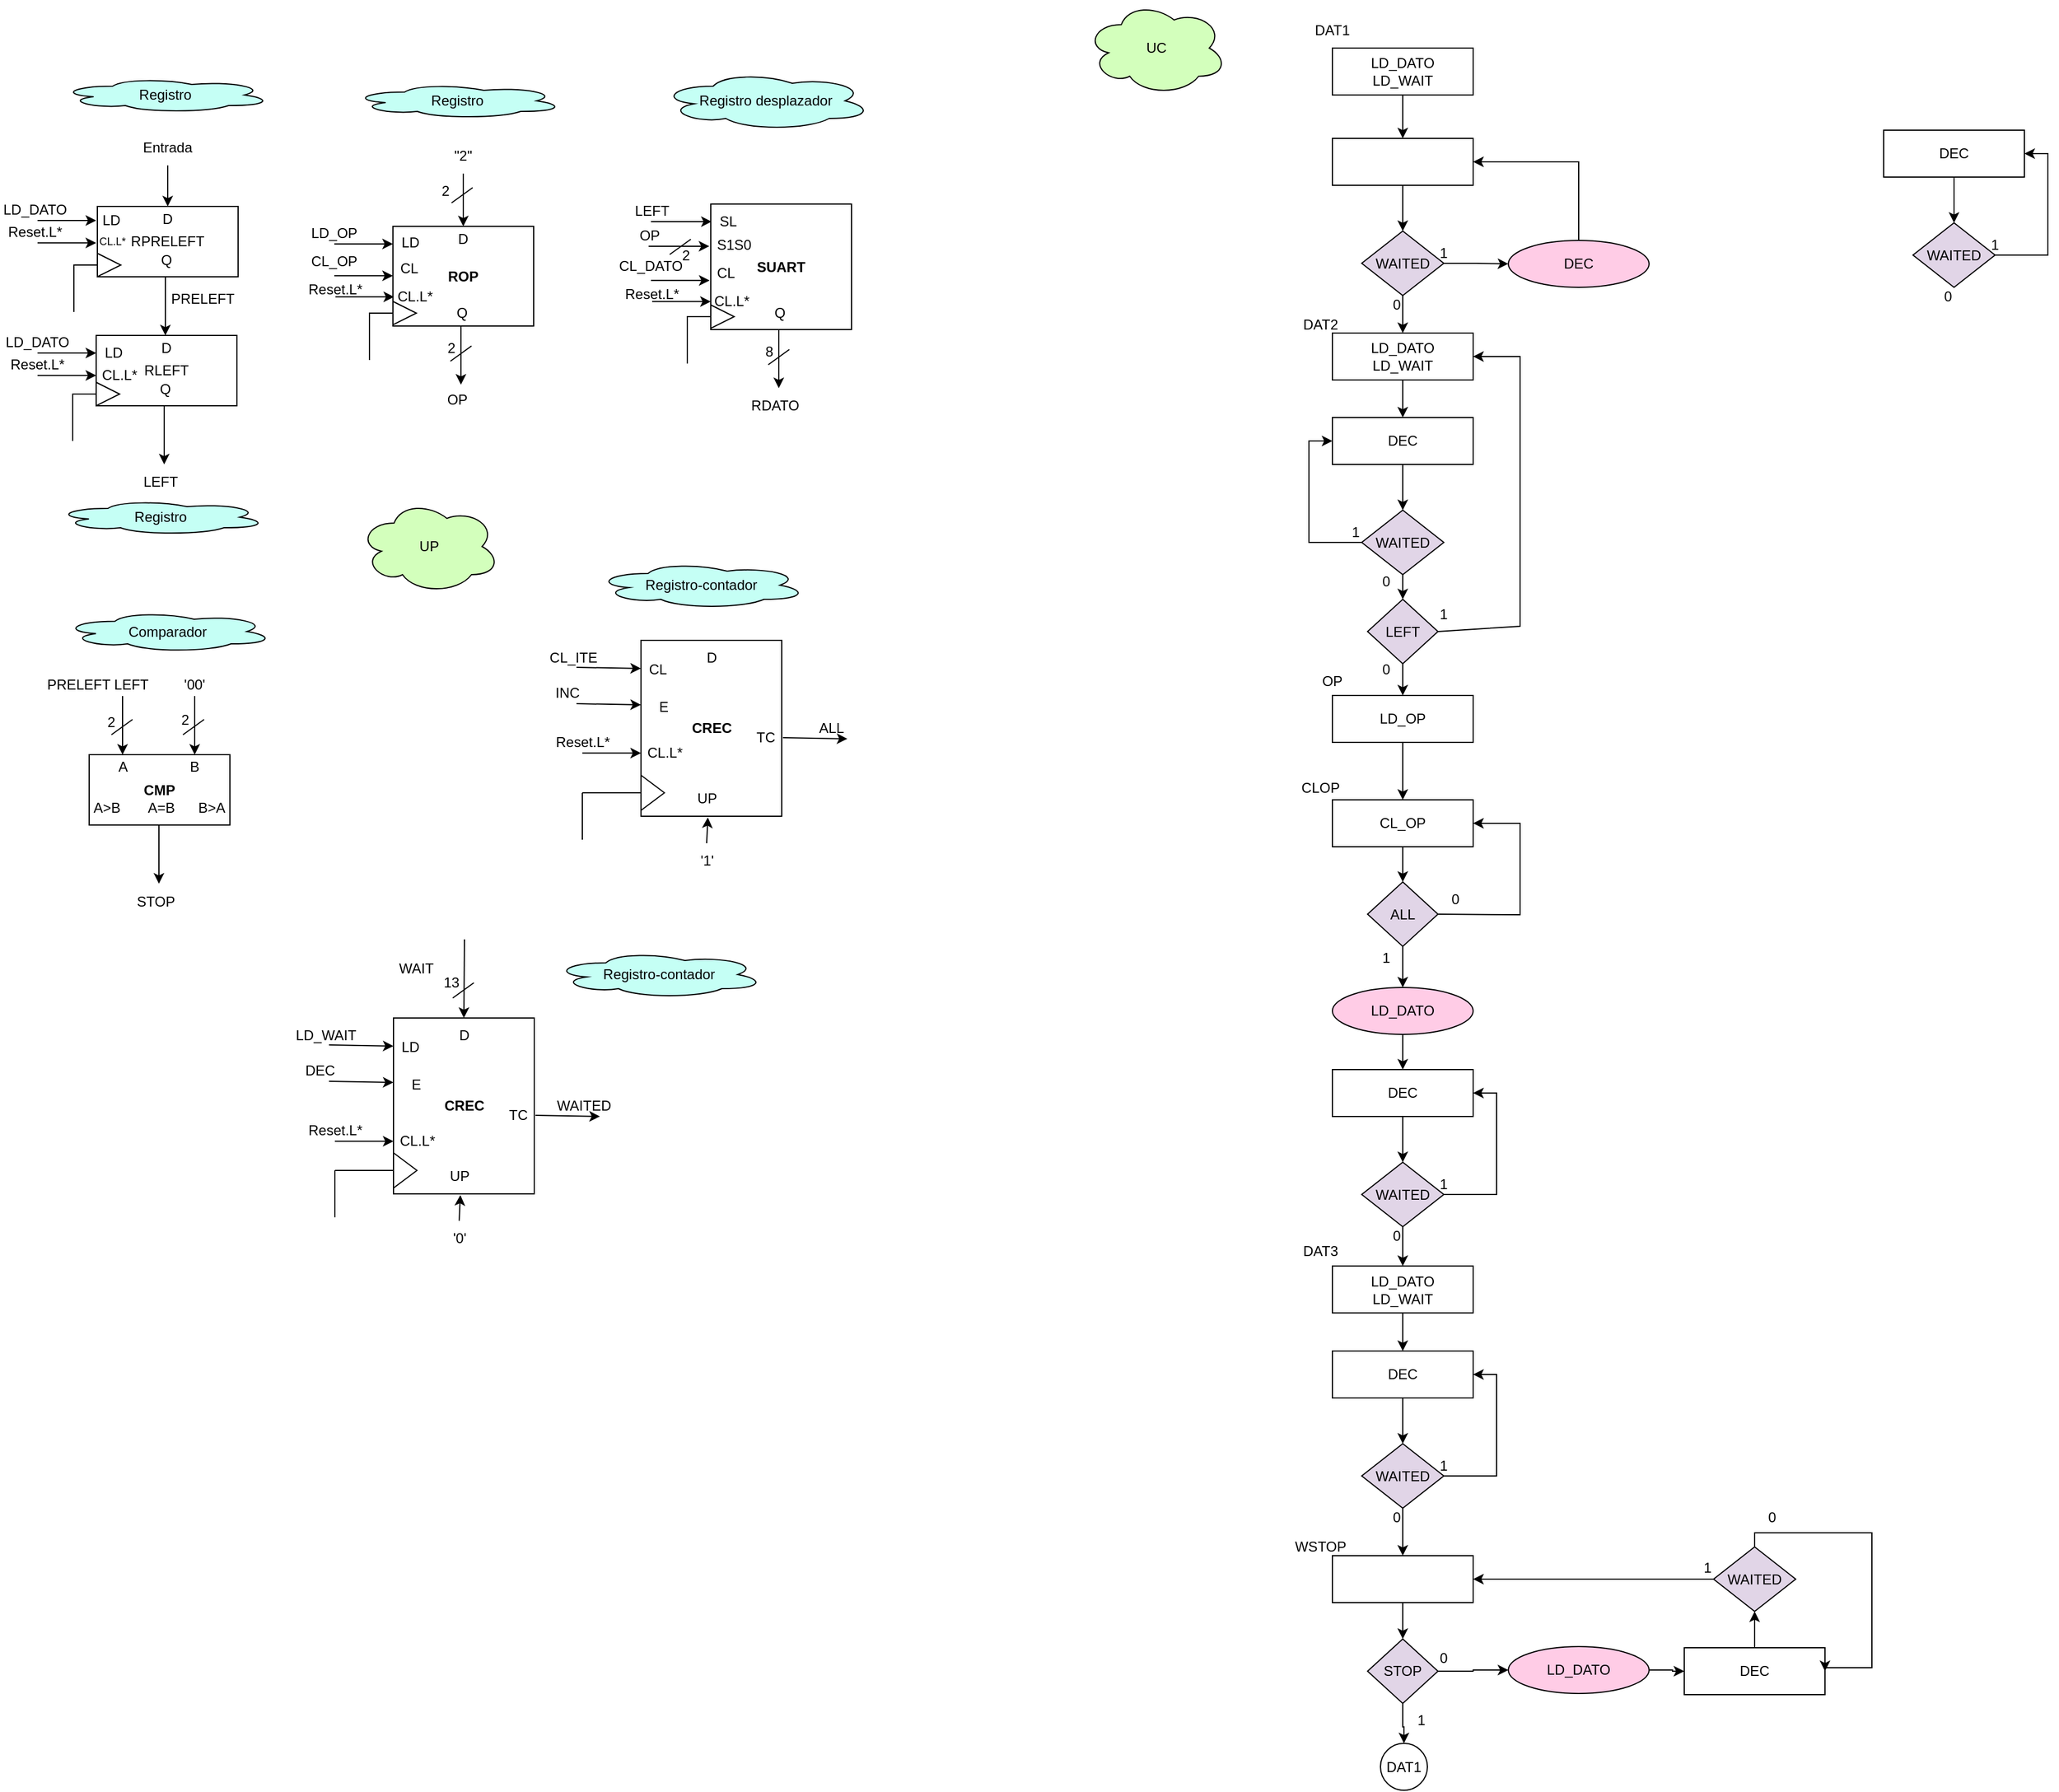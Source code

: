 <mxfile version="20.6.0" type="device"><diagram id="ET6Z7-wbNqIhspNn6tf8" name="Página-1"><mxGraphModel dx="1077" dy="1098" grid="1" gridSize="10" guides="1" tooltips="1" connect="1" arrows="1" fold="1" page="1" pageScale="1" pageWidth="827" pageHeight="1169" math="0" shadow="0"><root><mxCell id="0"/><mxCell id="1" parent="0"/><mxCell id="QkEhWZ-XNB-RXRuDiWZ--1" value="&lt;b&gt;ROP&lt;/b&gt;" style="rounded=0;whiteSpace=wrap;html=1;fontSize=12;" parent="1" vertex="1"><mxGeometry x="399" y="232" width="120" height="85" as="geometry"/></mxCell><mxCell id="QkEhWZ-XNB-RXRuDiWZ--2" value="D" style="text;html=1;strokeColor=none;fillColor=none;align=center;verticalAlign=middle;whiteSpace=wrap;rounded=0;fontSize=12;" parent="1" vertex="1"><mxGeometry x="449" y="238" width="20" height="10" as="geometry"/></mxCell><mxCell id="QkEhWZ-XNB-RXRuDiWZ--3" value="LD" style="text;html=1;strokeColor=none;fillColor=none;align=center;verticalAlign=middle;whiteSpace=wrap;rounded=0;fontSize=12;" parent="1" vertex="1"><mxGeometry x="404" y="236" width="20" height="20" as="geometry"/></mxCell><mxCell id="QkEhWZ-XNB-RXRuDiWZ--4" value="" style="triangle;whiteSpace=wrap;html=1;fontSize=12;" parent="1" vertex="1"><mxGeometry x="399" y="296" width="20" height="20" as="geometry"/></mxCell><mxCell id="QkEhWZ-XNB-RXRuDiWZ--5" value="" style="shape=corner;whiteSpace=wrap;html=1;fontSize=12;dx=0;dy=0;" parent="1" vertex="1"><mxGeometry x="379" y="306" width="20" height="40" as="geometry"/></mxCell><mxCell id="QkEhWZ-XNB-RXRuDiWZ--6" value="Q" style="text;html=1;strokeColor=none;fillColor=none;align=center;verticalAlign=middle;whiteSpace=wrap;rounded=0;fontSize=12;" parent="1" vertex="1"><mxGeometry x="448" y="296" width="20" height="20" as="geometry"/></mxCell><mxCell id="QkEhWZ-XNB-RXRuDiWZ--7" value="" style="endArrow=classic;html=1;rounded=0;fontSize=12;entryX=0.5;entryY=0;entryDx=0;entryDy=0;exitX=0.5;exitY=1;exitDx=0;exitDy=0;" parent="1" source="QkEhWZ-XNB-RXRuDiWZ--10" target="QkEhWZ-XNB-RXRuDiWZ--1" edge="1"><mxGeometry width="50" height="50" relative="1" as="geometry"><mxPoint x="459" y="182" as="sourcePoint"/><mxPoint x="489" y="232" as="targetPoint"/></mxGeometry></mxCell><mxCell id="QkEhWZ-XNB-RXRuDiWZ--8" value="" style="endArrow=classic;html=1;rounded=0;fontSize=12;entryX=0.5;entryY=0;entryDx=0;entryDy=0;" parent="1" edge="1"><mxGeometry width="50" height="50" relative="1" as="geometry"><mxPoint x="457" y="317" as="sourcePoint"/><mxPoint x="457" y="367" as="targetPoint"/></mxGeometry></mxCell><mxCell id="QkEhWZ-XNB-RXRuDiWZ--9" value="" style="endArrow=classic;html=1;rounded=0;fontSize=12;" parent="1" edge="1"><mxGeometry width="50" height="50" relative="1" as="geometry"><mxPoint x="349" y="247" as="sourcePoint"/><mxPoint x="399" y="247" as="targetPoint"/></mxGeometry></mxCell><mxCell id="QkEhWZ-XNB-RXRuDiWZ--10" value="&quot;2&quot;" style="text;html=1;strokeColor=none;fillColor=none;align=center;verticalAlign=middle;whiteSpace=wrap;rounded=0;" parent="1" vertex="1"><mxGeometry x="429" y="157" width="60" height="30" as="geometry"/></mxCell><mxCell id="QkEhWZ-XNB-RXRuDiWZ--11" value="LD_OP" style="text;html=1;strokeColor=none;fillColor=none;align=center;verticalAlign=middle;whiteSpace=wrap;rounded=0;" parent="1" vertex="1"><mxGeometry x="319" y="223" width="60" height="30" as="geometry"/></mxCell><mxCell id="QkEhWZ-XNB-RXRuDiWZ--12" value="OP" style="text;html=1;strokeColor=none;fillColor=none;align=center;verticalAlign=middle;whiteSpace=wrap;rounded=0;" parent="1" vertex="1"><mxGeometry x="424" y="365" width="60" height="30" as="geometry"/></mxCell><mxCell id="QkEhWZ-XNB-RXRuDiWZ--13" value="" style="endArrow=none;html=1;rounded=0;" parent="1" edge="1"><mxGeometry width="50" height="50" relative="1" as="geometry"><mxPoint x="449" y="212" as="sourcePoint"/><mxPoint x="467" y="199" as="targetPoint"/></mxGeometry></mxCell><mxCell id="QkEhWZ-XNB-RXRuDiWZ--14" value="" style="endArrow=none;html=1;rounded=0;" parent="1" edge="1"><mxGeometry width="50" height="50" relative="1" as="geometry"><mxPoint x="448" y="347" as="sourcePoint"/><mxPoint x="466" y="334" as="targetPoint"/></mxGeometry></mxCell><mxCell id="QkEhWZ-XNB-RXRuDiWZ--15" value="2" style="text;html=1;strokeColor=none;fillColor=none;align=center;verticalAlign=middle;whiteSpace=wrap;rounded=0;" parent="1" vertex="1"><mxGeometry x="429" y="192" width="30" height="20" as="geometry"/></mxCell><mxCell id="QkEhWZ-XNB-RXRuDiWZ--16" value="2" style="text;html=1;strokeColor=none;fillColor=none;align=center;verticalAlign=middle;whiteSpace=wrap;rounded=0;" parent="1" vertex="1"><mxGeometry x="434" y="326" width="30" height="20" as="geometry"/></mxCell><mxCell id="QkEhWZ-XNB-RXRuDiWZ--17" value="CL" style="text;html=1;strokeColor=none;fillColor=none;align=center;verticalAlign=middle;whiteSpace=wrap;rounded=0;fontSize=12;" parent="1" vertex="1"><mxGeometry x="403" y="258" width="20" height="20" as="geometry"/></mxCell><mxCell id="QkEhWZ-XNB-RXRuDiWZ--18" value="" style="endArrow=classic;html=1;rounded=0;fontSize=12;entryX=0;entryY=0.25;entryDx=0;entryDy=0;" parent="1" edge="1"><mxGeometry width="50" height="50" relative="1" as="geometry"><mxPoint x="349" y="274.16" as="sourcePoint"/><mxPoint x="399" y="274.16" as="targetPoint"/></mxGeometry></mxCell><mxCell id="QkEhWZ-XNB-RXRuDiWZ--19" value="CL_OP" style="text;html=1;strokeColor=none;fillColor=none;align=center;verticalAlign=middle;whiteSpace=wrap;rounded=0;" parent="1" vertex="1"><mxGeometry x="319" y="247" width="60" height="30" as="geometry"/></mxCell><mxCell id="QkEhWZ-XNB-RXRuDiWZ--20" value="CL.L*" style="text;html=1;strokeColor=none;fillColor=none;align=center;verticalAlign=middle;whiteSpace=wrap;rounded=0;fontSize=12;" parent="1" vertex="1"><mxGeometry x="408" y="282" width="20" height="20" as="geometry"/></mxCell><mxCell id="QkEhWZ-XNB-RXRuDiWZ--21" value="" style="endArrow=classic;html=1;rounded=0;fontSize=12;entryX=0;entryY=0.25;entryDx=0;entryDy=0;" parent="1" edge="1"><mxGeometry width="50" height="50" relative="1" as="geometry"><mxPoint x="350" y="292.16" as="sourcePoint"/><mxPoint x="400" y="292.16" as="targetPoint"/></mxGeometry></mxCell><mxCell id="QkEhWZ-XNB-RXRuDiWZ--22" value="Reset.L*" style="text;html=1;strokeColor=none;fillColor=none;align=center;verticalAlign=middle;whiteSpace=wrap;rounded=0;" parent="1" vertex="1"><mxGeometry x="320" y="271" width="60" height="30" as="geometry"/></mxCell><mxCell id="QkEhWZ-XNB-RXRuDiWZ--24" value="&lt;b&gt;SUART&lt;/b&gt;" style="rounded=0;whiteSpace=wrap;html=1;fontSize=12;" parent="1" vertex="1"><mxGeometry x="670" y="213" width="120" height="107" as="geometry"/></mxCell><mxCell id="QkEhWZ-XNB-RXRuDiWZ--26" value="SL" style="text;html=1;strokeColor=none;fillColor=none;align=center;verticalAlign=middle;whiteSpace=wrap;rounded=0;fontSize=12;" parent="1" vertex="1"><mxGeometry x="675" y="218" width="20" height="20" as="geometry"/></mxCell><mxCell id="QkEhWZ-XNB-RXRuDiWZ--27" value="" style="triangle;whiteSpace=wrap;html=1;fontSize=12;" parent="1" vertex="1"><mxGeometry x="670" y="299" width="20" height="20" as="geometry"/></mxCell><mxCell id="QkEhWZ-XNB-RXRuDiWZ--28" value="" style="shape=corner;whiteSpace=wrap;html=1;fontSize=12;dx=0;dy=0;" parent="1" vertex="1"><mxGeometry x="650" y="309" width="20" height="40" as="geometry"/></mxCell><mxCell id="QkEhWZ-XNB-RXRuDiWZ--29" value="Q" style="text;html=1;strokeColor=none;fillColor=none;align=center;verticalAlign=middle;whiteSpace=wrap;rounded=0;fontSize=12;" parent="1" vertex="1"><mxGeometry x="719" y="296" width="20" height="20" as="geometry"/></mxCell><mxCell id="QkEhWZ-XNB-RXRuDiWZ--31" value="" style="endArrow=classic;html=1;rounded=0;fontSize=12;entryX=0.5;entryY=0;entryDx=0;entryDy=0;" parent="1" edge="1"><mxGeometry width="50" height="50" relative="1" as="geometry"><mxPoint x="728" y="320" as="sourcePoint"/><mxPoint x="728" y="370" as="targetPoint"/></mxGeometry></mxCell><mxCell id="QkEhWZ-XNB-RXRuDiWZ--32" value="" style="endArrow=classic;html=1;rounded=0;fontSize=12;entryX=0.015;entryY=0.14;entryDx=0;entryDy=0;entryPerimeter=0;" parent="1" edge="1"><mxGeometry width="50" height="50" relative="1" as="geometry"><mxPoint x="619" y="228" as="sourcePoint"/><mxPoint x="670.8" y="227.98" as="targetPoint"/></mxGeometry></mxCell><mxCell id="QkEhWZ-XNB-RXRuDiWZ--34" value="LEFT" style="text;html=1;strokeColor=none;fillColor=none;align=center;verticalAlign=middle;whiteSpace=wrap;rounded=0;" parent="1" vertex="1"><mxGeometry x="590" y="204" width="60" height="30" as="geometry"/></mxCell><mxCell id="QkEhWZ-XNB-RXRuDiWZ--35" value="RDATO" style="text;html=1;strokeColor=none;fillColor=none;align=center;verticalAlign=middle;whiteSpace=wrap;rounded=0;" parent="1" vertex="1"><mxGeometry x="695" y="370" width="60" height="30" as="geometry"/></mxCell><mxCell id="QkEhWZ-XNB-RXRuDiWZ--37" value="" style="endArrow=none;html=1;rounded=0;" parent="1" edge="1"><mxGeometry width="50" height="50" relative="1" as="geometry"><mxPoint x="719" y="350" as="sourcePoint"/><mxPoint x="737" y="337" as="targetPoint"/></mxGeometry></mxCell><mxCell id="QkEhWZ-XNB-RXRuDiWZ--39" value="8" style="text;html=1;strokeColor=none;fillColor=none;align=center;verticalAlign=middle;whiteSpace=wrap;rounded=0;" parent="1" vertex="1"><mxGeometry x="705" y="329" width="30" height="20" as="geometry"/></mxCell><mxCell id="QkEhWZ-XNB-RXRuDiWZ--40" value="S1S0" style="text;html=1;strokeColor=none;fillColor=none;align=center;verticalAlign=middle;whiteSpace=wrap;rounded=0;fontSize=12;" parent="1" vertex="1"><mxGeometry x="680" y="238" width="20" height="20" as="geometry"/></mxCell><mxCell id="QkEhWZ-XNB-RXRuDiWZ--41" value="" style="endArrow=classic;html=1;rounded=0;fontSize=12;entryX=0.015;entryY=0.14;entryDx=0;entryDy=0;entryPerimeter=0;" parent="1" edge="1"><mxGeometry width="50" height="50" relative="1" as="geometry"><mxPoint x="617" y="249" as="sourcePoint"/><mxPoint x="668.8" y="248.98" as="targetPoint"/></mxGeometry></mxCell><mxCell id="QkEhWZ-XNB-RXRuDiWZ--42" value="OP" style="text;html=1;strokeColor=none;fillColor=none;align=center;verticalAlign=middle;whiteSpace=wrap;rounded=0;" parent="1" vertex="1"><mxGeometry x="588" y="225" width="60" height="30" as="geometry"/></mxCell><mxCell id="QkEhWZ-XNB-RXRuDiWZ--45" value="" style="endArrow=none;html=1;rounded=0;" parent="1" edge="1"><mxGeometry width="50" height="50" relative="1" as="geometry"><mxPoint x="635" y="256" as="sourcePoint"/><mxPoint x="653" y="243" as="targetPoint"/></mxGeometry></mxCell><mxCell id="QkEhWZ-XNB-RXRuDiWZ--46" value="2" style="text;html=1;strokeColor=none;fillColor=none;align=center;verticalAlign=middle;whiteSpace=wrap;rounded=0;" parent="1" vertex="1"><mxGeometry x="634" y="247" width="30" height="20" as="geometry"/></mxCell><mxCell id="QkEhWZ-XNB-RXRuDiWZ--48" value="CL" style="text;html=1;strokeColor=none;fillColor=none;align=center;verticalAlign=middle;whiteSpace=wrap;rounded=0;fontSize=12;" parent="1" vertex="1"><mxGeometry x="673" y="262" width="20" height="20" as="geometry"/></mxCell><mxCell id="QkEhWZ-XNB-RXRuDiWZ--49" value="" style="endArrow=classic;html=1;rounded=0;fontSize=12;entryX=0;entryY=0.25;entryDx=0;entryDy=0;" parent="1" edge="1"><mxGeometry width="50" height="50" relative="1" as="geometry"><mxPoint x="619" y="278.16" as="sourcePoint"/><mxPoint x="669" y="278.16" as="targetPoint"/></mxGeometry></mxCell><mxCell id="QkEhWZ-XNB-RXRuDiWZ--50" value="CL_DATO" style="text;html=1;strokeColor=none;fillColor=none;align=center;verticalAlign=middle;whiteSpace=wrap;rounded=0;" parent="1" vertex="1"><mxGeometry x="589" y="251" width="60" height="30" as="geometry"/></mxCell><mxCell id="QkEhWZ-XNB-RXRuDiWZ--51" value="CL.L*" style="text;html=1;strokeColor=none;fillColor=none;align=center;verticalAlign=middle;whiteSpace=wrap;rounded=0;fontSize=12;" parent="1" vertex="1"><mxGeometry x="678" y="286" width="20" height="20" as="geometry"/></mxCell><mxCell id="QkEhWZ-XNB-RXRuDiWZ--52" value="" style="endArrow=classic;html=1;rounded=0;fontSize=12;entryX=0;entryY=0.25;entryDx=0;entryDy=0;" parent="1" edge="1"><mxGeometry width="50" height="50" relative="1" as="geometry"><mxPoint x="620" y="296.16" as="sourcePoint"/><mxPoint x="670" y="296.16" as="targetPoint"/></mxGeometry></mxCell><mxCell id="QkEhWZ-XNB-RXRuDiWZ--53" value="Reset.L*" style="text;html=1;strokeColor=none;fillColor=none;align=center;verticalAlign=middle;whiteSpace=wrap;rounded=0;" parent="1" vertex="1"><mxGeometry x="590" y="275" width="60" height="30" as="geometry"/></mxCell><mxCell id="QkEhWZ-XNB-RXRuDiWZ--54" value="RPRELEFT" style="rounded=0;whiteSpace=wrap;html=1;fontSize=12;" parent="1" vertex="1"><mxGeometry x="147" y="215" width="120" height="60" as="geometry"/></mxCell><mxCell id="QkEhWZ-XNB-RXRuDiWZ--55" value="D" style="text;html=1;strokeColor=none;fillColor=none;align=center;verticalAlign=middle;whiteSpace=wrap;rounded=0;fontSize=12;" parent="1" vertex="1"><mxGeometry x="197" y="221" width="20" height="10" as="geometry"/></mxCell><mxCell id="QkEhWZ-XNB-RXRuDiWZ--57" value="" style="triangle;whiteSpace=wrap;html=1;fontSize=12;" parent="1" vertex="1"><mxGeometry x="147" y="255" width="20" height="20" as="geometry"/></mxCell><mxCell id="QkEhWZ-XNB-RXRuDiWZ--58" value="" style="shape=corner;whiteSpace=wrap;html=1;fontSize=12;dx=0;dy=0;" parent="1" vertex="1"><mxGeometry x="127" y="265" width="20" height="40" as="geometry"/></mxCell><mxCell id="QkEhWZ-XNB-RXRuDiWZ--59" value="Q" style="text;html=1;strokeColor=none;fillColor=none;align=center;verticalAlign=middle;whiteSpace=wrap;rounded=0;fontSize=12;" parent="1" vertex="1"><mxGeometry x="196" y="251" width="20" height="20" as="geometry"/></mxCell><mxCell id="QkEhWZ-XNB-RXRuDiWZ--60" value="" style="endArrow=classic;html=1;rounded=0;fontSize=12;entryX=0.5;entryY=0;entryDx=0;entryDy=0;exitX=0.5;exitY=1;exitDx=0;exitDy=0;" parent="1" source="QkEhWZ-XNB-RXRuDiWZ--63" target="QkEhWZ-XNB-RXRuDiWZ--54" edge="1"><mxGeometry width="50" height="50" relative="1" as="geometry"><mxPoint x="207" y="165" as="sourcePoint"/><mxPoint x="237" y="215" as="targetPoint"/></mxGeometry></mxCell><mxCell id="QkEhWZ-XNB-RXRuDiWZ--61" value="" style="endArrow=classic;html=1;rounded=0;fontSize=12;entryX=0.5;entryY=0;entryDx=0;entryDy=0;" parent="1" edge="1"><mxGeometry width="50" height="50" relative="1" as="geometry"><mxPoint x="205" y="275" as="sourcePoint"/><mxPoint x="205" y="325" as="targetPoint"/></mxGeometry></mxCell><mxCell id="QkEhWZ-XNB-RXRuDiWZ--63" value="Entrada" style="text;html=1;strokeColor=none;fillColor=none;align=center;verticalAlign=middle;whiteSpace=wrap;rounded=0;" parent="1" vertex="1"><mxGeometry x="177" y="150" width="60" height="30" as="geometry"/></mxCell><mxCell id="QkEhWZ-XNB-RXRuDiWZ--84" value="RLEFT" style="rounded=0;whiteSpace=wrap;html=1;fontSize=12;" parent="1" vertex="1"><mxGeometry x="146" y="325" width="120" height="60" as="geometry"/></mxCell><mxCell id="QkEhWZ-XNB-RXRuDiWZ--85" value="D" style="text;html=1;strokeColor=none;fillColor=none;align=center;verticalAlign=middle;whiteSpace=wrap;rounded=0;fontSize=12;" parent="1" vertex="1"><mxGeometry x="196" y="331" width="20" height="10" as="geometry"/></mxCell><mxCell id="QkEhWZ-XNB-RXRuDiWZ--86" value="LD" style="text;html=1;strokeColor=none;fillColor=none;align=center;verticalAlign=middle;whiteSpace=wrap;rounded=0;fontSize=12;" parent="1" vertex="1"><mxGeometry x="151" y="330" width="20" height="20" as="geometry"/></mxCell><mxCell id="QkEhWZ-XNB-RXRuDiWZ--87" value="" style="triangle;whiteSpace=wrap;html=1;fontSize=12;" parent="1" vertex="1"><mxGeometry x="146" y="365" width="20" height="20" as="geometry"/></mxCell><mxCell id="QkEhWZ-XNB-RXRuDiWZ--88" value="" style="shape=corner;whiteSpace=wrap;html=1;fontSize=12;dx=0;dy=0;" parent="1" vertex="1"><mxGeometry x="126" y="375" width="20" height="40" as="geometry"/></mxCell><mxCell id="QkEhWZ-XNB-RXRuDiWZ--89" value="Q" style="text;html=1;strokeColor=none;fillColor=none;align=center;verticalAlign=middle;whiteSpace=wrap;rounded=0;fontSize=12;" parent="1" vertex="1"><mxGeometry x="195" y="361" width="20" height="20" as="geometry"/></mxCell><mxCell id="QkEhWZ-XNB-RXRuDiWZ--90" value="" style="endArrow=classic;html=1;rounded=0;fontSize=12;entryX=0.5;entryY=0;entryDx=0;entryDy=0;" parent="1" edge="1"><mxGeometry width="50" height="50" relative="1" as="geometry"><mxPoint x="204" y="385" as="sourcePoint"/><mxPoint x="204" y="435" as="targetPoint"/></mxGeometry></mxCell><mxCell id="QkEhWZ-XNB-RXRuDiWZ--91" value="" style="endArrow=classic;html=1;rounded=0;fontSize=12;entryX=0;entryY=0.25;entryDx=0;entryDy=0;" parent="1" target="QkEhWZ-XNB-RXRuDiWZ--84" edge="1"><mxGeometry width="50" height="50" relative="1" as="geometry"><mxPoint x="96" y="340" as="sourcePoint"/><mxPoint x="236" y="325" as="targetPoint"/></mxGeometry></mxCell><mxCell id="QkEhWZ-XNB-RXRuDiWZ--92" value="LD_DATO" style="text;html=1;strokeColor=none;fillColor=none;align=center;verticalAlign=middle;whiteSpace=wrap;rounded=0;" parent="1" vertex="1"><mxGeometry x="66" y="316" width="60" height="30" as="geometry"/></mxCell><mxCell id="QkEhWZ-XNB-RXRuDiWZ--93" value="LEFT" style="text;html=1;strokeColor=none;fillColor=none;align=center;verticalAlign=middle;whiteSpace=wrap;rounded=0;" parent="1" vertex="1"><mxGeometry x="171" y="435" width="60" height="30" as="geometry"/></mxCell><mxCell id="QkEhWZ-XNB-RXRuDiWZ--94" value="PRELEFT" style="text;html=1;strokeColor=none;fillColor=none;align=center;verticalAlign=middle;whiteSpace=wrap;rounded=0;" parent="1" vertex="1"><mxGeometry x="207" y="279" width="60" height="30" as="geometry"/></mxCell><mxCell id="QkEhWZ-XNB-RXRuDiWZ--95" value="&lt;b&gt;CMP&lt;/b&gt;" style="rounded=0;whiteSpace=wrap;html=1;fontSize=12;" parent="1" vertex="1"><mxGeometry x="140" y="682.5" width="120" height="60" as="geometry"/></mxCell><mxCell id="QkEhWZ-XNB-RXRuDiWZ--96" value="A" style="text;html=1;strokeColor=none;fillColor=none;align=center;verticalAlign=middle;whiteSpace=wrap;rounded=0;fontSize=12;" parent="1" vertex="1"><mxGeometry x="159" y="682.5" width="20" height="20" as="geometry"/></mxCell><mxCell id="QkEhWZ-XNB-RXRuDiWZ--97" value="B" style="text;html=1;strokeColor=none;fillColor=none;align=center;verticalAlign=middle;whiteSpace=wrap;rounded=0;fontSize=12;" parent="1" vertex="1"><mxGeometry x="220" y="682.5" width="20" height="20" as="geometry"/></mxCell><mxCell id="QkEhWZ-XNB-RXRuDiWZ--98" value="" style="endArrow=classic;html=1;rounded=0;fontSize=12;entryX=0.75;entryY=0;entryDx=0;entryDy=0;" parent="1" target="QkEhWZ-XNB-RXRuDiWZ--95" edge="1"><mxGeometry width="50" height="50" relative="1" as="geometry"><mxPoint x="230" y="632.5" as="sourcePoint"/><mxPoint x="270" y="692.5" as="targetPoint"/></mxGeometry></mxCell><mxCell id="QkEhWZ-XNB-RXRuDiWZ--99" value="" style="endArrow=classic;html=1;rounded=0;fontSize=12;entryX=0.75;entryY=0;entryDx=0;entryDy=0;" parent="1" edge="1"><mxGeometry width="50" height="50" relative="1" as="geometry"><mxPoint x="168.5" y="632.5" as="sourcePoint"/><mxPoint x="168.5" y="682.5" as="targetPoint"/></mxGeometry></mxCell><mxCell id="QkEhWZ-XNB-RXRuDiWZ--100" value="A&amp;gt;B&amp;nbsp; &amp;nbsp; &amp;nbsp; &amp;nbsp;A=B&amp;nbsp; &amp;nbsp; &amp;nbsp; B&amp;gt;A" style="text;html=1;strokeColor=none;fillColor=none;align=center;verticalAlign=middle;whiteSpace=wrap;rounded=0;fontSize=12;" parent="1" vertex="1"><mxGeometry x="140" y="712.5" width="120" height="30" as="geometry"/></mxCell><mxCell id="QkEhWZ-XNB-RXRuDiWZ--101" value="" style="endArrow=classic;html=1;rounded=0;fontSize=12;entryX=0.75;entryY=0;entryDx=0;entryDy=0;" parent="1" edge="1"><mxGeometry width="50" height="50" relative="1" as="geometry"><mxPoint x="199.5" y="742.5" as="sourcePoint"/><mxPoint x="199.5" y="792.5" as="targetPoint"/></mxGeometry></mxCell><mxCell id="QkEhWZ-XNB-RXRuDiWZ--102" value="" style="endArrow=none;html=1;rounded=0;" parent="1" edge="1"><mxGeometry width="50" height="50" relative="1" as="geometry"><mxPoint x="159" y="665.5" as="sourcePoint"/><mxPoint x="177" y="652.5" as="targetPoint"/></mxGeometry></mxCell><mxCell id="QkEhWZ-XNB-RXRuDiWZ--103" value="" style="endArrow=none;html=1;rounded=0;" parent="1" edge="1"><mxGeometry width="50" height="50" relative="1" as="geometry"><mxPoint x="220" y="665.5" as="sourcePoint"/><mxPoint x="238" y="652.5" as="targetPoint"/></mxGeometry></mxCell><mxCell id="QkEhWZ-XNB-RXRuDiWZ--104" value="2" style="text;html=1;strokeColor=none;fillColor=none;align=center;verticalAlign=middle;whiteSpace=wrap;rounded=0;" parent="1" vertex="1"><mxGeometry x="144" y="644.5" width="30" height="20" as="geometry"/></mxCell><mxCell id="QkEhWZ-XNB-RXRuDiWZ--105" value="2" style="text;html=1;strokeColor=none;fillColor=none;align=center;verticalAlign=middle;whiteSpace=wrap;rounded=0;" parent="1" vertex="1"><mxGeometry x="207" y="642.5" width="30" height="20" as="geometry"/></mxCell><mxCell id="QkEhWZ-XNB-RXRuDiWZ--106" value="PRELEFT LEFT" style="text;html=1;strokeColor=none;fillColor=none;align=center;verticalAlign=middle;whiteSpace=wrap;rounded=0;" parent="1" vertex="1"><mxGeometry x="98" y="607.5" width="99" height="30" as="geometry"/></mxCell><mxCell id="QkEhWZ-XNB-RXRuDiWZ--107" value="'00'" style="text;html=1;strokeColor=none;fillColor=none;align=center;verticalAlign=middle;whiteSpace=wrap;rounded=0;" parent="1" vertex="1"><mxGeometry x="200" y="607.5" width="60" height="30" as="geometry"/></mxCell><mxCell id="QkEhWZ-XNB-RXRuDiWZ--108" value="STOP" style="text;html=1;strokeColor=none;fillColor=none;align=center;verticalAlign=middle;whiteSpace=wrap;rounded=0;" parent="1" vertex="1"><mxGeometry x="167" y="792.5" width="60" height="30" as="geometry"/></mxCell><mxCell id="QkEhWZ-XNB-RXRuDiWZ--110" value="Reset.L*" style="text;html=1;strokeColor=none;fillColor=none;align=center;verticalAlign=middle;whiteSpace=wrap;rounded=0;" parent="1" vertex="1"><mxGeometry x="66" y="335" width="60" height="30" as="geometry"/></mxCell><mxCell id="QkEhWZ-XNB-RXRuDiWZ--111" value="CL.L*" style="text;html=1;strokeColor=none;fillColor=none;align=center;verticalAlign=middle;whiteSpace=wrap;rounded=0;fontSize=12;" parent="1" vertex="1"><mxGeometry x="156" y="349" width="20" height="20" as="geometry"/></mxCell><mxCell id="QkEhWZ-XNB-RXRuDiWZ--112" value="" style="endArrow=classic;html=1;rounded=0;fontSize=12;entryX=0;entryY=0.25;entryDx=0;entryDy=0;" parent="1" edge="1"><mxGeometry width="50" height="50" relative="1" as="geometry"><mxPoint x="96" y="359.16" as="sourcePoint"/><mxPoint x="146" y="359.16" as="targetPoint"/></mxGeometry></mxCell><mxCell id="QkEhWZ-XNB-RXRuDiWZ--114" value="LD" style="text;html=1;strokeColor=none;fillColor=none;align=center;verticalAlign=middle;whiteSpace=wrap;rounded=0;fontSize=12;" parent="1" vertex="1"><mxGeometry x="149" y="217" width="20" height="20" as="geometry"/></mxCell><mxCell id="QkEhWZ-XNB-RXRuDiWZ--115" value="" style="endArrow=classic;html=1;rounded=0;fontSize=12;entryX=0;entryY=0.25;entryDx=0;entryDy=0;" parent="1" edge="1"><mxGeometry width="50" height="50" relative="1" as="geometry"><mxPoint x="96" y="227" as="sourcePoint"/><mxPoint x="146" y="227" as="targetPoint"/></mxGeometry></mxCell><mxCell id="QkEhWZ-XNB-RXRuDiWZ--116" value="LD_DATO" style="text;html=1;strokeColor=none;fillColor=none;align=center;verticalAlign=middle;whiteSpace=wrap;rounded=0;" parent="1" vertex="1"><mxGeometry x="64" y="203" width="60" height="30" as="geometry"/></mxCell><mxCell id="QkEhWZ-XNB-RXRuDiWZ--117" value="Reset.L*" style="text;html=1;strokeColor=none;fillColor=none;align=center;verticalAlign=middle;whiteSpace=wrap;rounded=0;" parent="1" vertex="1"><mxGeometry x="64" y="222" width="60" height="30" as="geometry"/></mxCell><mxCell id="QkEhWZ-XNB-RXRuDiWZ--118" value="CL.L*" style="text;html=1;strokeColor=none;fillColor=none;align=center;verticalAlign=middle;whiteSpace=wrap;rounded=0;fontSize=9;" parent="1" vertex="1"><mxGeometry x="150" y="235" width="20" height="20" as="geometry"/></mxCell><mxCell id="QkEhWZ-XNB-RXRuDiWZ--119" value="" style="endArrow=classic;html=1;rounded=0;fontSize=12;entryX=0;entryY=0.25;entryDx=0;entryDy=0;" parent="1" edge="1"><mxGeometry width="50" height="50" relative="1" as="geometry"><mxPoint x="96" y="246.16" as="sourcePoint"/><mxPoint x="146" y="246.16" as="targetPoint"/></mxGeometry></mxCell><mxCell id="ZdqeEFGo21xJkdvjT8cN-1" value="Registro desplazador" style="ellipse;shape=cloud;whiteSpace=wrap;html=1;fillColor=#C5FFF5;" parent="1" vertex="1"><mxGeometry x="627" y="100" width="180" height="50" as="geometry"/></mxCell><mxCell id="ZdqeEFGo21xJkdvjT8cN-2" value="Registro" style="ellipse;shape=cloud;whiteSpace=wrap;html=1;fillColor=#C5FFF5;" parent="1" vertex="1"><mxGeometry x="364" y="110" width="180" height="30" as="geometry"/></mxCell><mxCell id="ZdqeEFGo21xJkdvjT8cN-4" value="Registro" style="ellipse;shape=cloud;whiteSpace=wrap;html=1;fillColor=#C5FFF5;" parent="1" vertex="1"><mxGeometry x="115" y="105" width="180" height="30" as="geometry"/></mxCell><mxCell id="ZdqeEFGo21xJkdvjT8cN-9" value="Comparador" style="ellipse;shape=cloud;whiteSpace=wrap;html=1;fillColor=#C5FFF5;" parent="1" vertex="1"><mxGeometry x="117" y="560" width="180" height="35" as="geometry"/></mxCell><mxCell id="ZdqeEFGo21xJkdvjT8cN-11" value="Registro" style="ellipse;shape=cloud;whiteSpace=wrap;html=1;fillColor=#C5FFF5;" parent="1" vertex="1"><mxGeometry x="111" y="465" width="180" height="30" as="geometry"/></mxCell><mxCell id="dCwLFShFh4JkTOPSuppn-18" style="edgeStyle=orthogonalEdgeStyle;rounded=0;orthogonalLoop=1;jettySize=auto;html=1;entryX=0.5;entryY=0;entryDx=0;entryDy=0;" parent="1" source="ZdqeEFGo21xJkdvjT8cN-12" target="dCwLFShFh4JkTOPSuppn-11" edge="1"><mxGeometry relative="1" as="geometry"/></mxCell><mxCell id="ZdqeEFGo21xJkdvjT8cN-12" value="LD_DATO&lt;br&gt;LD_WAIT" style="rounded=0;whiteSpace=wrap;html=1;" parent="1" vertex="1"><mxGeometry x="1200" y="80" width="120" height="40" as="geometry"/></mxCell><mxCell id="ZdqeEFGo21xJkdvjT8cN-13" value="UP" style="ellipse;shape=cloud;whiteSpace=wrap;html=1;fillColor=#D3FFBC;" parent="1" vertex="1"><mxGeometry x="370" y="465" width="120" height="80" as="geometry"/></mxCell><mxCell id="ZdqeEFGo21xJkdvjT8cN-14" value="UC" style="ellipse;shape=cloud;whiteSpace=wrap;html=1;fillColor=#D3FFBC;" parent="1" vertex="1"><mxGeometry x="990" y="40" width="120" height="80" as="geometry"/></mxCell><mxCell id="ZdqeEFGo21xJkdvjT8cN-15" value="LD_DATO&lt;br&gt;LD_WAIT" style="rounded=0;whiteSpace=wrap;html=1;" parent="1" vertex="1"><mxGeometry x="1200" y="323" width="120" height="40" as="geometry"/></mxCell><mxCell id="ZdqeEFGo21xJkdvjT8cN-16" value="LEFT" style="rhombus;whiteSpace=wrap;html=1;fillColor=#E1D5E7;" parent="1" vertex="1"><mxGeometry x="1230" y="550" width="60" height="55" as="geometry"/></mxCell><mxCell id="ZdqeEFGo21xJkdvjT8cN-25" style="edgeStyle=orthogonalEdgeStyle;rounded=0;orthogonalLoop=1;jettySize=auto;html=1;" parent="1" source="ZdqeEFGo21xJkdvjT8cN-17" target="ZdqeEFGo21xJkdvjT8cN-18" edge="1"><mxGeometry relative="1" as="geometry"><mxPoint x="1260" y="715" as="targetPoint"/></mxGeometry></mxCell><mxCell id="ZdqeEFGo21xJkdvjT8cN-17" value="LD_OP" style="rounded=0;whiteSpace=wrap;html=1;" parent="1" vertex="1"><mxGeometry x="1200" y="632" width="120" height="40" as="geometry"/></mxCell><mxCell id="ZdqeEFGo21xJkdvjT8cN-28" value="" style="edgeStyle=orthogonalEdgeStyle;rounded=0;orthogonalLoop=1;jettySize=auto;html=1;" parent="1" source="ZdqeEFGo21xJkdvjT8cN-18" target="ZdqeEFGo21xJkdvjT8cN-19" edge="1"><mxGeometry relative="1" as="geometry"/></mxCell><mxCell id="ZdqeEFGo21xJkdvjT8cN-18" value="CL_OP" style="rounded=0;whiteSpace=wrap;html=1;" parent="1" vertex="1"><mxGeometry x="1200" y="721" width="120" height="40" as="geometry"/></mxCell><mxCell id="ZdqeEFGo21xJkdvjT8cN-32" value="" style="edgeStyle=orthogonalEdgeStyle;rounded=0;orthogonalLoop=1;jettySize=auto;html=1;" parent="1" source="ZdqeEFGo21xJkdvjT8cN-19" target="ZdqeEFGo21xJkdvjT8cN-31" edge="1"><mxGeometry relative="1" as="geometry"/></mxCell><mxCell id="ZdqeEFGo21xJkdvjT8cN-19" value="ALL" style="rhombus;whiteSpace=wrap;html=1;fillColor=#E1D5E7;" parent="1" vertex="1"><mxGeometry x="1230" y="791" width="60" height="55" as="geometry"/></mxCell><mxCell id="ZdqeEFGo21xJkdvjT8cN-21" value="" style="endArrow=classic;html=1;rounded=0;exitX=0.5;exitY=1;exitDx=0;exitDy=0;entryX=0.5;entryY=0;entryDx=0;entryDy=0;" parent="1" source="dCwLFShFh4JkTOPSuppn-13" target="ZdqeEFGo21xJkdvjT8cN-15" edge="1"><mxGeometry width="50" height="50" relative="1" as="geometry"><mxPoint x="1260" y="286" as="sourcePoint"/><mxPoint x="970" y="536" as="targetPoint"/></mxGeometry></mxCell><mxCell id="ZdqeEFGo21xJkdvjT8cN-22" value="" style="endArrow=classic;html=1;rounded=0;exitX=0.5;exitY=1;exitDx=0;exitDy=0;entryX=0.5;entryY=0;entryDx=0;entryDy=0;" parent="1" source="ZdqeEFGo21xJkdvjT8cN-15" target="dCwLFShFh4JkTOPSuppn-20" edge="1"><mxGeometry width="50" height="50" relative="1" as="geometry"><mxPoint x="1270" y="296" as="sourcePoint"/><mxPoint x="1270" y="333" as="targetPoint"/></mxGeometry></mxCell><mxCell id="ZdqeEFGo21xJkdvjT8cN-23" value="" style="endArrow=classic;html=1;rounded=0;exitX=0.5;exitY=1;exitDx=0;exitDy=0;entryX=0.5;entryY=0;entryDx=0;entryDy=0;" parent="1" source="ZdqeEFGo21xJkdvjT8cN-16" target="ZdqeEFGo21xJkdvjT8cN-17" edge="1"><mxGeometry width="50" height="50" relative="1" as="geometry"><mxPoint x="1270" y="518" as="sourcePoint"/><mxPoint x="1270" y="555" as="targetPoint"/></mxGeometry></mxCell><mxCell id="ZdqeEFGo21xJkdvjT8cN-24" value="" style="endArrow=classic;html=1;rounded=0;exitX=1;exitY=0.5;exitDx=0;exitDy=0;entryX=1;entryY=0.5;entryDx=0;entryDy=0;" parent="1" source="ZdqeEFGo21xJkdvjT8cN-16" target="ZdqeEFGo21xJkdvjT8cN-15" edge="1"><mxGeometry width="50" height="50" relative="1" as="geometry"><mxPoint x="1270" y="465" as="sourcePoint"/><mxPoint x="1270" y="497" as="targetPoint"/><Array as="points"><mxPoint x="1360" y="573"/><mxPoint x="1360" y="343"/></Array></mxGeometry></mxCell><mxCell id="ZdqeEFGo21xJkdvjT8cN-26" value="0" style="text;html=1;strokeColor=none;fillColor=none;align=center;verticalAlign=middle;whiteSpace=wrap;rounded=0;" parent="1" vertex="1"><mxGeometry x="1241" y="600" width="10" height="20" as="geometry"/></mxCell><mxCell id="ZdqeEFGo21xJkdvjT8cN-27" value="1" style="text;html=1;strokeColor=none;fillColor=none;align=center;verticalAlign=middle;whiteSpace=wrap;rounded=0;" parent="1" vertex="1"><mxGeometry x="1290" y="553" width="10" height="20" as="geometry"/></mxCell><mxCell id="ZdqeEFGo21xJkdvjT8cN-29" value="0" style="text;html=1;strokeColor=none;fillColor=none;align=center;verticalAlign=middle;whiteSpace=wrap;rounded=0;" parent="1" vertex="1"><mxGeometry x="1300" y="796" width="10" height="20" as="geometry"/></mxCell><mxCell id="ZdqeEFGo21xJkdvjT8cN-30" value="1" style="text;html=1;strokeColor=none;fillColor=none;align=center;verticalAlign=middle;whiteSpace=wrap;rounded=0;" parent="1" vertex="1"><mxGeometry x="1241" y="846" width="10" height="20" as="geometry"/></mxCell><mxCell id="ZdqeEFGo21xJkdvjT8cN-34" value="" style="edgeStyle=orthogonalEdgeStyle;rounded=0;orthogonalLoop=1;jettySize=auto;html=1;entryX=0.5;entryY=0;entryDx=0;entryDy=0;" parent="1" source="ZdqeEFGo21xJkdvjT8cN-31" target="dCwLFShFh4JkTOPSuppn-42" edge="1"><mxGeometry relative="1" as="geometry"/></mxCell><mxCell id="ZdqeEFGo21xJkdvjT8cN-31" value="LD_DATO" style="ellipse;whiteSpace=wrap;html=1;fillColor=#FFCCE6;" parent="1" vertex="1"><mxGeometry x="1200" y="881" width="120" height="40" as="geometry"/></mxCell><mxCell id="ZdqeEFGo21xJkdvjT8cN-36" value="" style="edgeStyle=orthogonalEdgeStyle;rounded=0;orthogonalLoop=1;jettySize=auto;html=1;" parent="1" source="ZdqeEFGo21xJkdvjT8cN-33" target="dCwLFShFh4JkTOPSuppn-52" edge="1"><mxGeometry relative="1" as="geometry"/></mxCell><mxCell id="ZdqeEFGo21xJkdvjT8cN-33" value="LD_DATO&lt;br&gt;LD_WAIT" style="rounded=0;whiteSpace=wrap;html=1;" parent="1" vertex="1"><mxGeometry x="1200" y="1118.5" width="120" height="40" as="geometry"/></mxCell><mxCell id="ZdqeEFGo21xJkdvjT8cN-38" value="" style="edgeStyle=orthogonalEdgeStyle;rounded=0;orthogonalLoop=1;jettySize=auto;html=1;" parent="1" source="ZdqeEFGo21xJkdvjT8cN-35" target="ZdqeEFGo21xJkdvjT8cN-37" edge="1"><mxGeometry relative="1" as="geometry"/></mxCell><mxCell id="ZdqeEFGo21xJkdvjT8cN-35" value="" style="rounded=0;whiteSpace=wrap;html=1;" parent="1" vertex="1"><mxGeometry x="1200" y="1365.5" width="120" height="40" as="geometry"/></mxCell><mxCell id="ZdqeEFGo21xJkdvjT8cN-40" value="" style="edgeStyle=orthogonalEdgeStyle;rounded=0;orthogonalLoop=1;jettySize=auto;html=1;" parent="1" source="ZdqeEFGo21xJkdvjT8cN-37" target="ZdqeEFGo21xJkdvjT8cN-39" edge="1"><mxGeometry relative="1" as="geometry"/></mxCell><mxCell id="dCwLFShFh4JkTOPSuppn-68" style="edgeStyle=orthogonalEdgeStyle;rounded=0;orthogonalLoop=1;jettySize=auto;html=1;entryX=0;entryY=0.5;entryDx=0;entryDy=0;" parent="1" source="ZdqeEFGo21xJkdvjT8cN-37" target="ZdqeEFGo21xJkdvjT8cN-51" edge="1"><mxGeometry relative="1" as="geometry"><Array as="points"><mxPoint x="1320" y="1464"/><mxPoint x="1350" y="1463"/></Array></mxGeometry></mxCell><mxCell id="ZdqeEFGo21xJkdvjT8cN-37" value="STOP" style="rhombus;whiteSpace=wrap;html=1;fillColor=#E1D5E7;" parent="1" vertex="1"><mxGeometry x="1230" y="1436.5" width="60" height="55" as="geometry"/></mxCell><mxCell id="ZdqeEFGo21xJkdvjT8cN-39" value="DAT1" style="ellipse;whiteSpace=wrap;html=1;aspect=fixed;fillColor=#FFFFFF;" parent="1" vertex="1"><mxGeometry x="1241" y="1525.5" width="40" height="40" as="geometry"/></mxCell><mxCell id="ZdqeEFGo21xJkdvjT8cN-42" value="" style="endArrow=classic;html=1;rounded=0;entryX=1;entryY=0.5;entryDx=0;entryDy=0;exitX=1;exitY=0.5;exitDx=0;exitDy=0;" parent="1" source="ZdqeEFGo21xJkdvjT8cN-19" target="ZdqeEFGo21xJkdvjT8cN-18" edge="1"><mxGeometry width="50" height="50" relative="1" as="geometry"><mxPoint x="1230" y="891" as="sourcePoint"/><mxPoint x="1280" y="841" as="targetPoint"/><Array as="points"><mxPoint x="1360" y="819"/><mxPoint x="1360" y="741"/></Array></mxGeometry></mxCell><mxCell id="ZdqeEFGo21xJkdvjT8cN-43" value="1" style="text;html=1;strokeColor=none;fillColor=none;align=center;verticalAlign=middle;whiteSpace=wrap;rounded=0;" parent="1" vertex="1"><mxGeometry x="1271" y="1495.5" width="10" height="20" as="geometry"/></mxCell><mxCell id="ZdqeEFGo21xJkdvjT8cN-44" value="0" style="text;html=1;strokeColor=none;fillColor=none;align=center;verticalAlign=middle;whiteSpace=wrap;rounded=0;" parent="1" vertex="1"><mxGeometry x="1290" y="1443" width="10" height="20" as="geometry"/></mxCell><mxCell id="ZdqeEFGo21xJkdvjT8cN-45" value="DAT1" style="text;html=1;strokeColor=none;fillColor=none;align=center;verticalAlign=middle;whiteSpace=wrap;rounded=0;" parent="1" vertex="1"><mxGeometry x="1170" y="50" width="60" height="30" as="geometry"/></mxCell><mxCell id="ZdqeEFGo21xJkdvjT8cN-46" value="DAT2" style="text;html=1;strokeColor=none;fillColor=none;align=center;verticalAlign=middle;whiteSpace=wrap;rounded=0;" parent="1" vertex="1"><mxGeometry x="1160" y="301" width="60" height="30" as="geometry"/></mxCell><mxCell id="ZdqeEFGo21xJkdvjT8cN-47" value="OP" style="text;html=1;strokeColor=none;fillColor=none;align=center;verticalAlign=middle;whiteSpace=wrap;rounded=0;" parent="1" vertex="1"><mxGeometry x="1170" y="605" width="60" height="30" as="geometry"/></mxCell><mxCell id="ZdqeEFGo21xJkdvjT8cN-48" value="CLOP" style="text;html=1;strokeColor=none;fillColor=none;align=center;verticalAlign=middle;whiteSpace=wrap;rounded=0;" parent="1" vertex="1"><mxGeometry x="1160" y="696" width="60" height="30" as="geometry"/></mxCell><mxCell id="ZdqeEFGo21xJkdvjT8cN-49" value="DAT3" style="text;html=1;strokeColor=none;fillColor=none;align=center;verticalAlign=middle;whiteSpace=wrap;rounded=0;" parent="1" vertex="1"><mxGeometry x="1160" y="1091" width="60" height="30" as="geometry"/></mxCell><mxCell id="ZdqeEFGo21xJkdvjT8cN-50" value="WSTOP" style="text;html=1;strokeColor=none;fillColor=none;align=center;verticalAlign=middle;whiteSpace=wrap;rounded=0;" parent="1" vertex="1"><mxGeometry x="1160" y="1343" width="60" height="30" as="geometry"/></mxCell><mxCell id="dCwLFShFh4JkTOPSuppn-67" style="edgeStyle=orthogonalEdgeStyle;rounded=0;orthogonalLoop=1;jettySize=auto;html=1;entryX=0;entryY=0.5;entryDx=0;entryDy=0;" parent="1" source="ZdqeEFGo21xJkdvjT8cN-51" target="dCwLFShFh4JkTOPSuppn-62" edge="1"><mxGeometry relative="1" as="geometry"/></mxCell><mxCell id="ZdqeEFGo21xJkdvjT8cN-51" value="LD_DATO" style="ellipse;whiteSpace=wrap;html=1;fillColor=#FFCCE6;" parent="1" vertex="1"><mxGeometry x="1350" y="1443" width="120" height="40" as="geometry"/></mxCell><mxCell id="_bwy2okZrDFS8kESQkoh-19" value="&lt;div align=&quot;center&quot;&gt;&lt;b&gt;CREC&lt;/b&gt;&lt;/div&gt;" style="rounded=0;whiteSpace=wrap;html=1;fontSize=12;align=center;" parent="1" vertex="1"><mxGeometry x="610.5" y="585" width="120" height="150" as="geometry"/></mxCell><mxCell id="_bwy2okZrDFS8kESQkoh-20" value="" style="triangle;whiteSpace=wrap;html=1;fontSize=12;" parent="1" vertex="1"><mxGeometry x="610.5" y="700" width="20" height="30" as="geometry"/></mxCell><mxCell id="_bwy2okZrDFS8kESQkoh-21" value="" style="endArrow=none;html=1;rounded=0;fontSize=12;entryX=0;entryY=0.5;entryDx=0;entryDy=0;" parent="1" edge="1"><mxGeometry width="50" height="50" relative="1" as="geometry"><mxPoint x="560.5" y="715" as="sourcePoint"/><mxPoint x="610.5" y="715" as="targetPoint"/></mxGeometry></mxCell><mxCell id="_bwy2okZrDFS8kESQkoh-22" value="" style="endArrow=none;html=1;rounded=0;fontSize=12;" parent="1" edge="1"><mxGeometry width="50" height="50" relative="1" as="geometry"><mxPoint x="560.5" y="755" as="sourcePoint"/><mxPoint x="560.5" y="715" as="targetPoint"/></mxGeometry></mxCell><mxCell id="_bwy2okZrDFS8kESQkoh-23" value="" style="endArrow=classic;html=1;rounded=0;fontSize=12;" parent="1" edge="1"><mxGeometry width="50" height="50" relative="1" as="geometry"><mxPoint x="555.5" y="608" as="sourcePoint"/><mxPoint x="610.5" y="609" as="targetPoint"/></mxGeometry></mxCell><mxCell id="_bwy2okZrDFS8kESQkoh-24" value="" style="endArrow=classic;html=1;rounded=0;fontSize=12;" parent="1" edge="1"><mxGeometry width="50" height="50" relative="1" as="geometry"><mxPoint x="555.5" y="639" as="sourcePoint"/><mxPoint x="610.5" y="640" as="targetPoint"/></mxGeometry></mxCell><mxCell id="_bwy2okZrDFS8kESQkoh-25" value="" style="endArrow=classic;html=1;rounded=0;fontSize=12;" parent="1" edge="1"><mxGeometry width="50" height="50" relative="1" as="geometry"><mxPoint x="731.5" y="668" as="sourcePoint"/><mxPoint x="786.5" y="669" as="targetPoint"/></mxGeometry></mxCell><mxCell id="_bwy2okZrDFS8kESQkoh-26" value="CL_ITE" style="text;html=1;strokeColor=none;fillColor=none;align=center;verticalAlign=middle;whiteSpace=wrap;rounded=0;" parent="1" vertex="1"><mxGeometry x="522.5" y="585" width="60" height="30" as="geometry"/></mxCell><mxCell id="_bwy2okZrDFS8kESQkoh-27" value="INC" style="text;html=1;strokeColor=none;fillColor=none;align=center;verticalAlign=middle;whiteSpace=wrap;rounded=0;" parent="1" vertex="1"><mxGeometry x="517.5" y="615" width="60" height="30" as="geometry"/></mxCell><mxCell id="_bwy2okZrDFS8kESQkoh-28" value="ALL" style="text;html=1;strokeColor=none;fillColor=none;align=center;verticalAlign=middle;whiteSpace=wrap;rounded=0;" parent="1" vertex="1"><mxGeometry x="742.5" y="645" width="60" height="30" as="geometry"/></mxCell><mxCell id="_bwy2okZrDFS8kESQkoh-29" value="D" style="text;html=1;strokeColor=none;fillColor=none;align=center;verticalAlign=middle;whiteSpace=wrap;rounded=0;" parent="1" vertex="1"><mxGeometry x="640.5" y="585" width="60" height="30" as="geometry"/></mxCell><mxCell id="_bwy2okZrDFS8kESQkoh-30" value="CL" style="text;html=1;strokeColor=none;fillColor=none;align=center;verticalAlign=middle;whiteSpace=wrap;rounded=0;" parent="1" vertex="1"><mxGeometry x="594.5" y="595" width="60" height="30" as="geometry"/></mxCell><mxCell id="_bwy2okZrDFS8kESQkoh-31" value="E" style="text;html=1;strokeColor=none;fillColor=none;align=center;verticalAlign=middle;whiteSpace=wrap;rounded=0;" parent="1" vertex="1"><mxGeometry x="599.5" y="627" width="60" height="30" as="geometry"/></mxCell><mxCell id="_bwy2okZrDFS8kESQkoh-32" value="TC" style="text;html=1;strokeColor=none;fillColor=none;align=center;verticalAlign=middle;whiteSpace=wrap;rounded=0;" parent="1" vertex="1"><mxGeometry x="686.5" y="653" width="60" height="30" as="geometry"/></mxCell><mxCell id="_bwy2okZrDFS8kESQkoh-33" value="" style="endArrow=classic;html=1;rounded=0;exitX=0.5;exitY=0;exitDx=0;exitDy=0;" parent="1" source="_bwy2okZrDFS8kESQkoh-34" edge="1"><mxGeometry width="50" height="50" relative="1" as="geometry"><mxPoint x="667.5" y="776" as="sourcePoint"/><mxPoint x="667.5" y="736.0" as="targetPoint"/></mxGeometry></mxCell><mxCell id="_bwy2okZrDFS8kESQkoh-34" value="'1'" style="text;html=1;strokeColor=none;fillColor=none;align=center;verticalAlign=middle;whiteSpace=wrap;rounded=0;" parent="1" vertex="1"><mxGeometry x="651.5" y="758" width="30" height="30" as="geometry"/></mxCell><mxCell id="_bwy2okZrDFS8kESQkoh-35" value="UP" style="text;html=1;strokeColor=none;fillColor=none;align=center;verticalAlign=middle;whiteSpace=wrap;rounded=0;" parent="1" vertex="1"><mxGeometry x="636.5" y="705" width="60" height="30" as="geometry"/></mxCell><mxCell id="_bwy2okZrDFS8kESQkoh-36" value="Registro-contador" style="ellipse;shape=cloud;whiteSpace=wrap;html=1;fillColor=#C5FFF5;" parent="1" vertex="1"><mxGeometry x="571.5" y="518" width="180" height="40" as="geometry"/></mxCell><mxCell id="_bwy2okZrDFS8kESQkoh-37" value="&lt;div align=&quot;center&quot;&gt;&lt;b&gt;CREC&lt;/b&gt;&lt;/div&gt;" style="rounded=0;whiteSpace=wrap;html=1;fontSize=12;align=center;" parent="1" vertex="1"><mxGeometry x="399.5" y="907" width="120" height="150" as="geometry"/></mxCell><mxCell id="_bwy2okZrDFS8kESQkoh-38" value="" style="triangle;whiteSpace=wrap;html=1;fontSize=12;" parent="1" vertex="1"><mxGeometry x="399.5" y="1022" width="20" height="30" as="geometry"/></mxCell><mxCell id="_bwy2okZrDFS8kESQkoh-39" value="" style="endArrow=none;html=1;rounded=0;fontSize=12;entryX=0;entryY=0.5;entryDx=0;entryDy=0;" parent="1" edge="1"><mxGeometry width="50" height="50" relative="1" as="geometry"><mxPoint x="349.5" y="1037" as="sourcePoint"/><mxPoint x="399.5" y="1037" as="targetPoint"/></mxGeometry></mxCell><mxCell id="_bwy2okZrDFS8kESQkoh-40" value="" style="endArrow=none;html=1;rounded=0;fontSize=12;" parent="1" edge="1"><mxGeometry width="50" height="50" relative="1" as="geometry"><mxPoint x="349.5" y="1077" as="sourcePoint"/><mxPoint x="349.5" y="1037" as="targetPoint"/></mxGeometry></mxCell><mxCell id="_bwy2okZrDFS8kESQkoh-41" value="" style="endArrow=classic;html=1;rounded=0;fontSize=12;" parent="1" edge="1"><mxGeometry width="50" height="50" relative="1" as="geometry"><mxPoint x="344.5" y="930" as="sourcePoint"/><mxPoint x="399.5" y="931" as="targetPoint"/></mxGeometry></mxCell><mxCell id="_bwy2okZrDFS8kESQkoh-42" value="" style="endArrow=classic;html=1;rounded=0;fontSize=12;" parent="1" edge="1"><mxGeometry width="50" height="50" relative="1" as="geometry"><mxPoint x="344.5" y="961" as="sourcePoint"/><mxPoint x="399.5" y="962" as="targetPoint"/></mxGeometry></mxCell><mxCell id="_bwy2okZrDFS8kESQkoh-43" value="" style="endArrow=classic;html=1;rounded=0;fontSize=12;" parent="1" edge="1"><mxGeometry width="50" height="50" relative="1" as="geometry"><mxPoint x="520.5" y="990" as="sourcePoint"/><mxPoint x="575.5" y="991" as="targetPoint"/></mxGeometry></mxCell><mxCell id="_bwy2okZrDFS8kESQkoh-44" value="LD_WAIT" style="text;html=1;strokeColor=none;fillColor=none;align=center;verticalAlign=middle;whiteSpace=wrap;rounded=0;" parent="1" vertex="1"><mxGeometry x="311.5" y="907" width="60" height="30" as="geometry"/></mxCell><mxCell id="_bwy2okZrDFS8kESQkoh-45" value="DEC" style="text;html=1;strokeColor=none;fillColor=none;align=center;verticalAlign=middle;whiteSpace=wrap;rounded=0;" parent="1" vertex="1"><mxGeometry x="306.5" y="937" width="60" height="30" as="geometry"/></mxCell><mxCell id="_bwy2okZrDFS8kESQkoh-46" value="WAITED" style="text;html=1;strokeColor=none;fillColor=none;align=center;verticalAlign=middle;whiteSpace=wrap;rounded=0;" parent="1" vertex="1"><mxGeometry x="531.5" y="967" width="60" height="30" as="geometry"/></mxCell><mxCell id="_bwy2okZrDFS8kESQkoh-47" value="D" style="text;html=1;strokeColor=none;fillColor=none;align=center;verticalAlign=middle;whiteSpace=wrap;rounded=0;" parent="1" vertex="1"><mxGeometry x="429.5" y="907" width="60" height="30" as="geometry"/></mxCell><mxCell id="_bwy2okZrDFS8kESQkoh-48" value="LD" style="text;html=1;strokeColor=none;fillColor=none;align=center;verticalAlign=middle;whiteSpace=wrap;rounded=0;" parent="1" vertex="1"><mxGeometry x="383.5" y="917" width="60" height="30" as="geometry"/></mxCell><mxCell id="_bwy2okZrDFS8kESQkoh-49" value="E" style="text;html=1;strokeColor=none;fillColor=none;align=center;verticalAlign=middle;whiteSpace=wrap;rounded=0;" parent="1" vertex="1"><mxGeometry x="388.5" y="949" width="60" height="30" as="geometry"/></mxCell><mxCell id="_bwy2okZrDFS8kESQkoh-50" value="TC" style="text;html=1;strokeColor=none;fillColor=none;align=center;verticalAlign=middle;whiteSpace=wrap;rounded=0;" parent="1" vertex="1"><mxGeometry x="475.5" y="975" width="60" height="30" as="geometry"/></mxCell><mxCell id="_bwy2okZrDFS8kESQkoh-51" value="" style="endArrow=classic;html=1;rounded=0;exitX=0.5;exitY=0;exitDx=0;exitDy=0;" parent="1" source="_bwy2okZrDFS8kESQkoh-52" edge="1"><mxGeometry width="50" height="50" relative="1" as="geometry"><mxPoint x="456.5" y="1098" as="sourcePoint"/><mxPoint x="456.5" y="1058.0" as="targetPoint"/></mxGeometry></mxCell><mxCell id="_bwy2okZrDFS8kESQkoh-52" value="'0'" style="text;html=1;strokeColor=none;fillColor=none;align=center;verticalAlign=middle;whiteSpace=wrap;rounded=0;" parent="1" vertex="1"><mxGeometry x="440.5" y="1080" width="30" height="30" as="geometry"/></mxCell><mxCell id="_bwy2okZrDFS8kESQkoh-53" value="UP" style="text;html=1;strokeColor=none;fillColor=none;align=center;verticalAlign=middle;whiteSpace=wrap;rounded=0;" parent="1" vertex="1"><mxGeometry x="425.5" y="1027" width="60" height="30" as="geometry"/></mxCell><mxCell id="_bwy2okZrDFS8kESQkoh-54" value="Registro-contador" style="ellipse;shape=cloud;whiteSpace=wrap;html=1;fillColor=#C5FFF5;" parent="1" vertex="1"><mxGeometry x="535.5" y="850" width="180" height="40" as="geometry"/></mxCell><mxCell id="_bwy2okZrDFS8kESQkoh-55" value="" style="endArrow=classic;html=1;rounded=0;fontSize=9;entryX=0.5;entryY=0;entryDx=0;entryDy=0;" parent="1" target="_bwy2okZrDFS8kESQkoh-47" edge="1"><mxGeometry width="50" height="50" relative="1" as="geometry"><mxPoint x="460" y="840" as="sourcePoint"/><mxPoint x="710" y="940" as="targetPoint"/></mxGeometry></mxCell><mxCell id="_bwy2okZrDFS8kESQkoh-56" value="WAIT" style="text;html=1;strokeColor=none;fillColor=none;align=center;verticalAlign=middle;whiteSpace=wrap;rounded=0;fontSize=12;" parent="1" vertex="1"><mxGeometry x="389" y="850" width="60" height="30" as="geometry"/></mxCell><mxCell id="_bwy2okZrDFS8kESQkoh-57" value="" style="endArrow=none;html=1;rounded=0;" parent="1" edge="1"><mxGeometry width="50" height="50" relative="1" as="geometry"><mxPoint x="450" y="890" as="sourcePoint"/><mxPoint x="468" y="877" as="targetPoint"/></mxGeometry></mxCell><mxCell id="_bwy2okZrDFS8kESQkoh-58" value="13" style="text;html=1;strokeColor=none;fillColor=none;align=center;verticalAlign=middle;whiteSpace=wrap;rounded=0;" parent="1" vertex="1"><mxGeometry x="434" y="867" width="30" height="20" as="geometry"/></mxCell><mxCell id="_bwy2okZrDFS8kESQkoh-59" value="Reset.L*" style="text;html=1;strokeColor=none;fillColor=none;align=center;verticalAlign=middle;whiteSpace=wrap;rounded=0;" parent="1" vertex="1"><mxGeometry x="530.5" y="657" width="60" height="30" as="geometry"/></mxCell><mxCell id="_bwy2okZrDFS8kESQkoh-60" value="CL.L*" style="text;html=1;strokeColor=none;fillColor=none;align=center;verticalAlign=middle;whiteSpace=wrap;rounded=0;fontSize=12;" parent="1" vertex="1"><mxGeometry x="620.5" y="671" width="20" height="20" as="geometry"/></mxCell><mxCell id="_bwy2okZrDFS8kESQkoh-61" value="" style="endArrow=classic;html=1;rounded=0;fontSize=12;entryX=0;entryY=0.25;entryDx=0;entryDy=0;" parent="1" edge="1"><mxGeometry width="50" height="50" relative="1" as="geometry"><mxPoint x="560.5" y="681.16" as="sourcePoint"/><mxPoint x="610.5" y="681.16" as="targetPoint"/></mxGeometry></mxCell><mxCell id="_bwy2okZrDFS8kESQkoh-62" value="Reset.L*" style="text;html=1;strokeColor=none;fillColor=none;align=center;verticalAlign=middle;whiteSpace=wrap;rounded=0;" parent="1" vertex="1"><mxGeometry x="319.5" y="988" width="60" height="30" as="geometry"/></mxCell><mxCell id="_bwy2okZrDFS8kESQkoh-63" value="CL.L*" style="text;html=1;strokeColor=none;fillColor=none;align=center;verticalAlign=middle;whiteSpace=wrap;rounded=0;fontSize=12;" parent="1" vertex="1"><mxGeometry x="409.5" y="1002" width="20" height="20" as="geometry"/></mxCell><mxCell id="_bwy2okZrDFS8kESQkoh-64" value="" style="endArrow=classic;html=1;rounded=0;fontSize=12;entryX=0;entryY=0.25;entryDx=0;entryDy=0;" parent="1" edge="1"><mxGeometry width="50" height="50" relative="1" as="geometry"><mxPoint x="349.5" y="1012.16" as="sourcePoint"/><mxPoint x="399.5" y="1012.16" as="targetPoint"/></mxGeometry></mxCell><mxCell id="dCwLFShFh4JkTOPSuppn-7" style="edgeStyle=orthogonalEdgeStyle;rounded=0;orthogonalLoop=1;jettySize=auto;html=1;" parent="1" source="dCwLFShFh4JkTOPSuppn-1" target="dCwLFShFh4JkTOPSuppn-2" edge="1"><mxGeometry relative="1" as="geometry"/></mxCell><mxCell id="dCwLFShFh4JkTOPSuppn-1" value="DEC" style="rounded=0;whiteSpace=wrap;html=1;" parent="1" vertex="1"><mxGeometry x="1670" y="150" width="120" height="40" as="geometry"/></mxCell><mxCell id="dCwLFShFh4JkTOPSuppn-6" style="edgeStyle=orthogonalEdgeStyle;rounded=0;orthogonalLoop=1;jettySize=auto;html=1;entryX=1;entryY=0.5;entryDx=0;entryDy=0;" parent="1" source="dCwLFShFh4JkTOPSuppn-2" target="dCwLFShFh4JkTOPSuppn-1" edge="1"><mxGeometry relative="1" as="geometry"><mxPoint x="1820" y="257" as="targetPoint"/><Array as="points"><mxPoint x="1810" y="257"/><mxPoint x="1810" y="170"/></Array></mxGeometry></mxCell><mxCell id="dCwLFShFh4JkTOPSuppn-2" value="WAITED" style="rhombus;whiteSpace=wrap;html=1;fillColor=#E1D5E7;" parent="1" vertex="1"><mxGeometry x="1695" y="229" width="70" height="55" as="geometry"/></mxCell><mxCell id="dCwLFShFh4JkTOPSuppn-8" value="0" style="text;html=1;strokeColor=none;fillColor=none;align=center;verticalAlign=middle;whiteSpace=wrap;rounded=0;" parent="1" vertex="1"><mxGeometry x="1720" y="282" width="10" height="20" as="geometry"/></mxCell><mxCell id="dCwLFShFh4JkTOPSuppn-9" value="1" style="text;html=1;strokeColor=none;fillColor=none;align=center;verticalAlign=middle;whiteSpace=wrap;rounded=0;" parent="1" vertex="1"><mxGeometry x="1760" y="238" width="10" height="20" as="geometry"/></mxCell><mxCell id="dCwLFShFh4JkTOPSuppn-10" style="edgeStyle=orthogonalEdgeStyle;rounded=0;orthogonalLoop=1;jettySize=auto;html=1;" parent="1" source="dCwLFShFh4JkTOPSuppn-11" target="dCwLFShFh4JkTOPSuppn-13" edge="1"><mxGeometry relative="1" as="geometry"/></mxCell><mxCell id="dCwLFShFh4JkTOPSuppn-11" value="" style="rounded=0;whiteSpace=wrap;html=1;" parent="1" vertex="1"><mxGeometry x="1200" y="157" width="120" height="40" as="geometry"/></mxCell><mxCell id="dCwLFShFh4JkTOPSuppn-12" style="edgeStyle=orthogonalEdgeStyle;rounded=0;orthogonalLoop=1;jettySize=auto;html=1;" parent="1" source="dCwLFShFh4JkTOPSuppn-13" target="dCwLFShFh4JkTOPSuppn-15" edge="1"><mxGeometry relative="1" as="geometry"/></mxCell><mxCell id="dCwLFShFh4JkTOPSuppn-13" value="WAITED" style="rhombus;whiteSpace=wrap;html=1;fillColor=#E1D5E7;" parent="1" vertex="1"><mxGeometry x="1225" y="236" width="70" height="55" as="geometry"/></mxCell><mxCell id="dCwLFShFh4JkTOPSuppn-14" style="edgeStyle=orthogonalEdgeStyle;rounded=0;orthogonalLoop=1;jettySize=auto;html=1;entryX=1;entryY=0.5;entryDx=0;entryDy=0;" parent="1" source="dCwLFShFh4JkTOPSuppn-15" target="dCwLFShFh4JkTOPSuppn-11" edge="1"><mxGeometry relative="1" as="geometry"><Array as="points"><mxPoint x="1410" y="177"/></Array></mxGeometry></mxCell><mxCell id="dCwLFShFh4JkTOPSuppn-15" value="DEC" style="ellipse;whiteSpace=wrap;html=1;fillColor=#FFCCE6;" parent="1" vertex="1"><mxGeometry x="1350" y="244" width="120" height="40" as="geometry"/></mxCell><mxCell id="dCwLFShFh4JkTOPSuppn-16" value="0" style="text;html=1;strokeColor=none;fillColor=none;align=center;verticalAlign=middle;whiteSpace=wrap;rounded=0;" parent="1" vertex="1"><mxGeometry x="1250" y="289" width="10" height="20" as="geometry"/></mxCell><mxCell id="dCwLFShFh4JkTOPSuppn-17" value="1" style="text;html=1;strokeColor=none;fillColor=none;align=center;verticalAlign=middle;whiteSpace=wrap;rounded=0;" parent="1" vertex="1"><mxGeometry x="1290" y="245" width="10" height="20" as="geometry"/></mxCell><mxCell id="dCwLFShFh4JkTOPSuppn-19" style="edgeStyle=orthogonalEdgeStyle;rounded=0;orthogonalLoop=1;jettySize=auto;html=1;" parent="1" source="dCwLFShFh4JkTOPSuppn-20" target="dCwLFShFh4JkTOPSuppn-22" edge="1"><mxGeometry relative="1" as="geometry"/></mxCell><mxCell id="dCwLFShFh4JkTOPSuppn-20" value="DEC" style="rounded=0;whiteSpace=wrap;html=1;" parent="1" vertex="1"><mxGeometry x="1200" y="395" width="120" height="40" as="geometry"/></mxCell><mxCell id="dCwLFShFh4JkTOPSuppn-21" style="edgeStyle=orthogonalEdgeStyle;rounded=0;orthogonalLoop=1;jettySize=auto;html=1;entryX=0;entryY=0.5;entryDx=0;entryDy=0;" parent="1" source="dCwLFShFh4JkTOPSuppn-22" target="dCwLFShFh4JkTOPSuppn-20" edge="1"><mxGeometry relative="1" as="geometry"><mxPoint x="1160" y="501" as="targetPoint"/><Array as="points"><mxPoint x="1180" y="502"/><mxPoint x="1180" y="415"/></Array></mxGeometry></mxCell><mxCell id="dCwLFShFh4JkTOPSuppn-27" style="edgeStyle=orthogonalEdgeStyle;rounded=0;orthogonalLoop=1;jettySize=auto;html=1;entryX=0.5;entryY=0;entryDx=0;entryDy=0;" parent="1" source="dCwLFShFh4JkTOPSuppn-22" target="ZdqeEFGo21xJkdvjT8cN-16" edge="1"><mxGeometry relative="1" as="geometry"/></mxCell><mxCell id="dCwLFShFh4JkTOPSuppn-22" value="WAITED" style="rhombus;whiteSpace=wrap;html=1;fillColor=#E1D5E7;" parent="1" vertex="1"><mxGeometry x="1225" y="474" width="70" height="55" as="geometry"/></mxCell><mxCell id="dCwLFShFh4JkTOPSuppn-25" value="0" style="text;html=1;strokeColor=none;fillColor=none;align=center;verticalAlign=middle;whiteSpace=wrap;rounded=0;" parent="1" vertex="1"><mxGeometry x="1241" y="525" width="10" height="20" as="geometry"/></mxCell><mxCell id="dCwLFShFh4JkTOPSuppn-26" value="1" style="text;html=1;strokeColor=none;fillColor=none;align=center;verticalAlign=middle;whiteSpace=wrap;rounded=0;" parent="1" vertex="1"><mxGeometry x="1215" y="483" width="10" height="20" as="geometry"/></mxCell><mxCell id="dCwLFShFh4JkTOPSuppn-41" style="edgeStyle=orthogonalEdgeStyle;rounded=0;orthogonalLoop=1;jettySize=auto;html=1;" parent="1" source="dCwLFShFh4JkTOPSuppn-42" target="dCwLFShFh4JkTOPSuppn-44" edge="1"><mxGeometry relative="1" as="geometry"/></mxCell><mxCell id="dCwLFShFh4JkTOPSuppn-42" value="DEC" style="rounded=0;whiteSpace=wrap;html=1;" parent="1" vertex="1"><mxGeometry x="1200" y="951" width="120" height="40" as="geometry"/></mxCell><mxCell id="dCwLFShFh4JkTOPSuppn-43" style="edgeStyle=orthogonalEdgeStyle;rounded=0;orthogonalLoop=1;jettySize=auto;html=1;entryX=1;entryY=0.5;entryDx=0;entryDy=0;" parent="1" source="dCwLFShFh4JkTOPSuppn-44" target="dCwLFShFh4JkTOPSuppn-42" edge="1"><mxGeometry relative="1" as="geometry"><mxPoint x="1350" y="1058" as="targetPoint"/><Array as="points"><mxPoint x="1340" y="1058"/><mxPoint x="1340" y="971"/></Array></mxGeometry></mxCell><mxCell id="dCwLFShFh4JkTOPSuppn-49" style="edgeStyle=orthogonalEdgeStyle;rounded=0;orthogonalLoop=1;jettySize=auto;html=1;" parent="1" source="dCwLFShFh4JkTOPSuppn-44" target="ZdqeEFGo21xJkdvjT8cN-33" edge="1"><mxGeometry relative="1" as="geometry"/></mxCell><mxCell id="dCwLFShFh4JkTOPSuppn-44" value="WAITED" style="rhombus;whiteSpace=wrap;html=1;fillColor=#E1D5E7;" parent="1" vertex="1"><mxGeometry x="1225" y="1030" width="70" height="55" as="geometry"/></mxCell><mxCell id="dCwLFShFh4JkTOPSuppn-47" value="0" style="text;html=1;strokeColor=none;fillColor=none;align=center;verticalAlign=middle;whiteSpace=wrap;rounded=0;" parent="1" vertex="1"><mxGeometry x="1250" y="1083" width="10" height="20" as="geometry"/></mxCell><mxCell id="dCwLFShFh4JkTOPSuppn-48" value="1" style="text;html=1;strokeColor=none;fillColor=none;align=center;verticalAlign=middle;whiteSpace=wrap;rounded=0;" parent="1" vertex="1"><mxGeometry x="1290" y="1039" width="10" height="20" as="geometry"/></mxCell><mxCell id="dCwLFShFh4JkTOPSuppn-51" style="edgeStyle=orthogonalEdgeStyle;rounded=0;orthogonalLoop=1;jettySize=auto;html=1;" parent="1" source="dCwLFShFh4JkTOPSuppn-52" target="dCwLFShFh4JkTOPSuppn-54" edge="1"><mxGeometry relative="1" as="geometry"/></mxCell><mxCell id="dCwLFShFh4JkTOPSuppn-52" value="DEC" style="rounded=0;whiteSpace=wrap;html=1;" parent="1" vertex="1"><mxGeometry x="1200" y="1191" width="120" height="40" as="geometry"/></mxCell><mxCell id="dCwLFShFh4JkTOPSuppn-53" style="edgeStyle=orthogonalEdgeStyle;rounded=0;orthogonalLoop=1;jettySize=auto;html=1;entryX=1;entryY=0.5;entryDx=0;entryDy=0;" parent="1" source="dCwLFShFh4JkTOPSuppn-54" target="dCwLFShFh4JkTOPSuppn-52" edge="1"><mxGeometry relative="1" as="geometry"><mxPoint x="1350" y="1298" as="targetPoint"/><Array as="points"><mxPoint x="1340" y="1297.5"/><mxPoint x="1340" y="1211.5"/></Array></mxGeometry></mxCell><mxCell id="dCwLFShFh4JkTOPSuppn-60" style="edgeStyle=orthogonalEdgeStyle;rounded=0;orthogonalLoop=1;jettySize=auto;html=1;" parent="1" source="dCwLFShFh4JkTOPSuppn-54" target="ZdqeEFGo21xJkdvjT8cN-35" edge="1"><mxGeometry relative="1" as="geometry"/></mxCell><mxCell id="dCwLFShFh4JkTOPSuppn-54" value="WAITED" style="rhombus;whiteSpace=wrap;html=1;fillColor=#E1D5E7;" parent="1" vertex="1"><mxGeometry x="1225" y="1270" width="70" height="55" as="geometry"/></mxCell><mxCell id="dCwLFShFh4JkTOPSuppn-57" value="0" style="text;html=1;strokeColor=none;fillColor=none;align=center;verticalAlign=middle;whiteSpace=wrap;rounded=0;" parent="1" vertex="1"><mxGeometry x="1250" y="1323" width="10" height="20" as="geometry"/></mxCell><mxCell id="dCwLFShFh4JkTOPSuppn-58" value="1" style="text;html=1;strokeColor=none;fillColor=none;align=center;verticalAlign=middle;whiteSpace=wrap;rounded=0;" parent="1" vertex="1"><mxGeometry x="1290" y="1279" width="10" height="20" as="geometry"/></mxCell><mxCell id="dCwLFShFh4JkTOPSuppn-61" style="edgeStyle=orthogonalEdgeStyle;rounded=0;orthogonalLoop=1;jettySize=auto;html=1;" parent="1" source="dCwLFShFh4JkTOPSuppn-62" target="dCwLFShFh4JkTOPSuppn-64" edge="1"><mxGeometry relative="1" as="geometry"/></mxCell><mxCell id="dCwLFShFh4JkTOPSuppn-62" value="DEC" style="rounded=0;whiteSpace=wrap;html=1;" parent="1" vertex="1"><mxGeometry x="1500" y="1444" width="120" height="40" as="geometry"/></mxCell><mxCell id="dCwLFShFh4JkTOPSuppn-63" style="edgeStyle=orthogonalEdgeStyle;rounded=0;orthogonalLoop=1;jettySize=auto;html=1;entryX=1;entryY=0.5;entryDx=0;entryDy=0;" parent="1" source="dCwLFShFh4JkTOPSuppn-64" target="dCwLFShFh4JkTOPSuppn-62" edge="1"><mxGeometry relative="1" as="geometry"><mxPoint x="1640" y="1520.5" as="targetPoint"/><Array as="points"><mxPoint x="1560" y="1346"/><mxPoint x="1660" y="1346"/><mxPoint x="1660" y="1461"/><mxPoint x="1620" y="1461"/></Array></mxGeometry></mxCell><mxCell id="dCwLFShFh4JkTOPSuppn-74" style="edgeStyle=orthogonalEdgeStyle;rounded=0;orthogonalLoop=1;jettySize=auto;html=1;" parent="1" source="dCwLFShFh4JkTOPSuppn-64" target="ZdqeEFGo21xJkdvjT8cN-35" edge="1"><mxGeometry relative="1" as="geometry"/></mxCell><mxCell id="dCwLFShFh4JkTOPSuppn-64" value="WAITED" style="rhombus;whiteSpace=wrap;html=1;fillColor=#E1D5E7;" parent="1" vertex="1"><mxGeometry x="1525" y="1358" width="70" height="55" as="geometry"/></mxCell><mxCell id="dCwLFShFh4JkTOPSuppn-65" value="0" style="text;html=1;strokeColor=none;fillColor=none;align=center;verticalAlign=middle;whiteSpace=wrap;rounded=0;" parent="1" vertex="1"><mxGeometry x="1570" y="1323" width="10" height="20" as="geometry"/></mxCell><mxCell id="dCwLFShFh4JkTOPSuppn-66" value="1" style="text;html=1;strokeColor=none;fillColor=none;align=center;verticalAlign=middle;whiteSpace=wrap;rounded=0;" parent="1" vertex="1"><mxGeometry x="1515" y="1365.5" width="10" height="20" as="geometry"/></mxCell></root></mxGraphModel></diagram></mxfile>